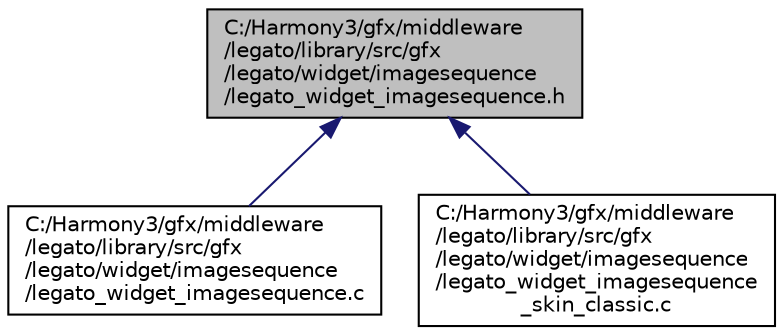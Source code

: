 digraph "C:/Harmony3/gfx/middleware/legato/library/src/gfx/legato/widget/imagesequence/legato_widget_imagesequence.h"
{
 // LATEX_PDF_SIZE
  edge [fontname="Helvetica",fontsize="10",labelfontname="Helvetica",labelfontsize="10"];
  node [fontname="Helvetica",fontsize="10",shape=record];
  Node1 [label="C:/Harmony3/gfx/middleware\l/legato/library/src/gfx\l/legato/widget/imagesequence\l/legato_widget_imagesequence.h",height=0.2,width=0.4,color="black", fillcolor="grey75", style="filled", fontcolor="black",tooltip=" "];
  Node1 -> Node2 [dir="back",color="midnightblue",fontsize="10",style="solid",fontname="Helvetica"];
  Node2 [label="C:/Harmony3/gfx/middleware\l/legato/library/src/gfx\l/legato/widget/imagesequence\l/legato_widget_imagesequence.c",height=0.2,width=0.4,color="black", fillcolor="white", style="filled",URL="$legato__widget__imagesequence_8c.html",tooltip=" "];
  Node1 -> Node3 [dir="back",color="midnightblue",fontsize="10",style="solid",fontname="Helvetica"];
  Node3 [label="C:/Harmony3/gfx/middleware\l/legato/library/src/gfx\l/legato/widget/imagesequence\l/legato_widget_imagesequence\l_skin_classic.c",height=0.2,width=0.4,color="black", fillcolor="white", style="filled",URL="$legato__widget__imagesequence__skin__classic_8c.html",tooltip=" "];
}
